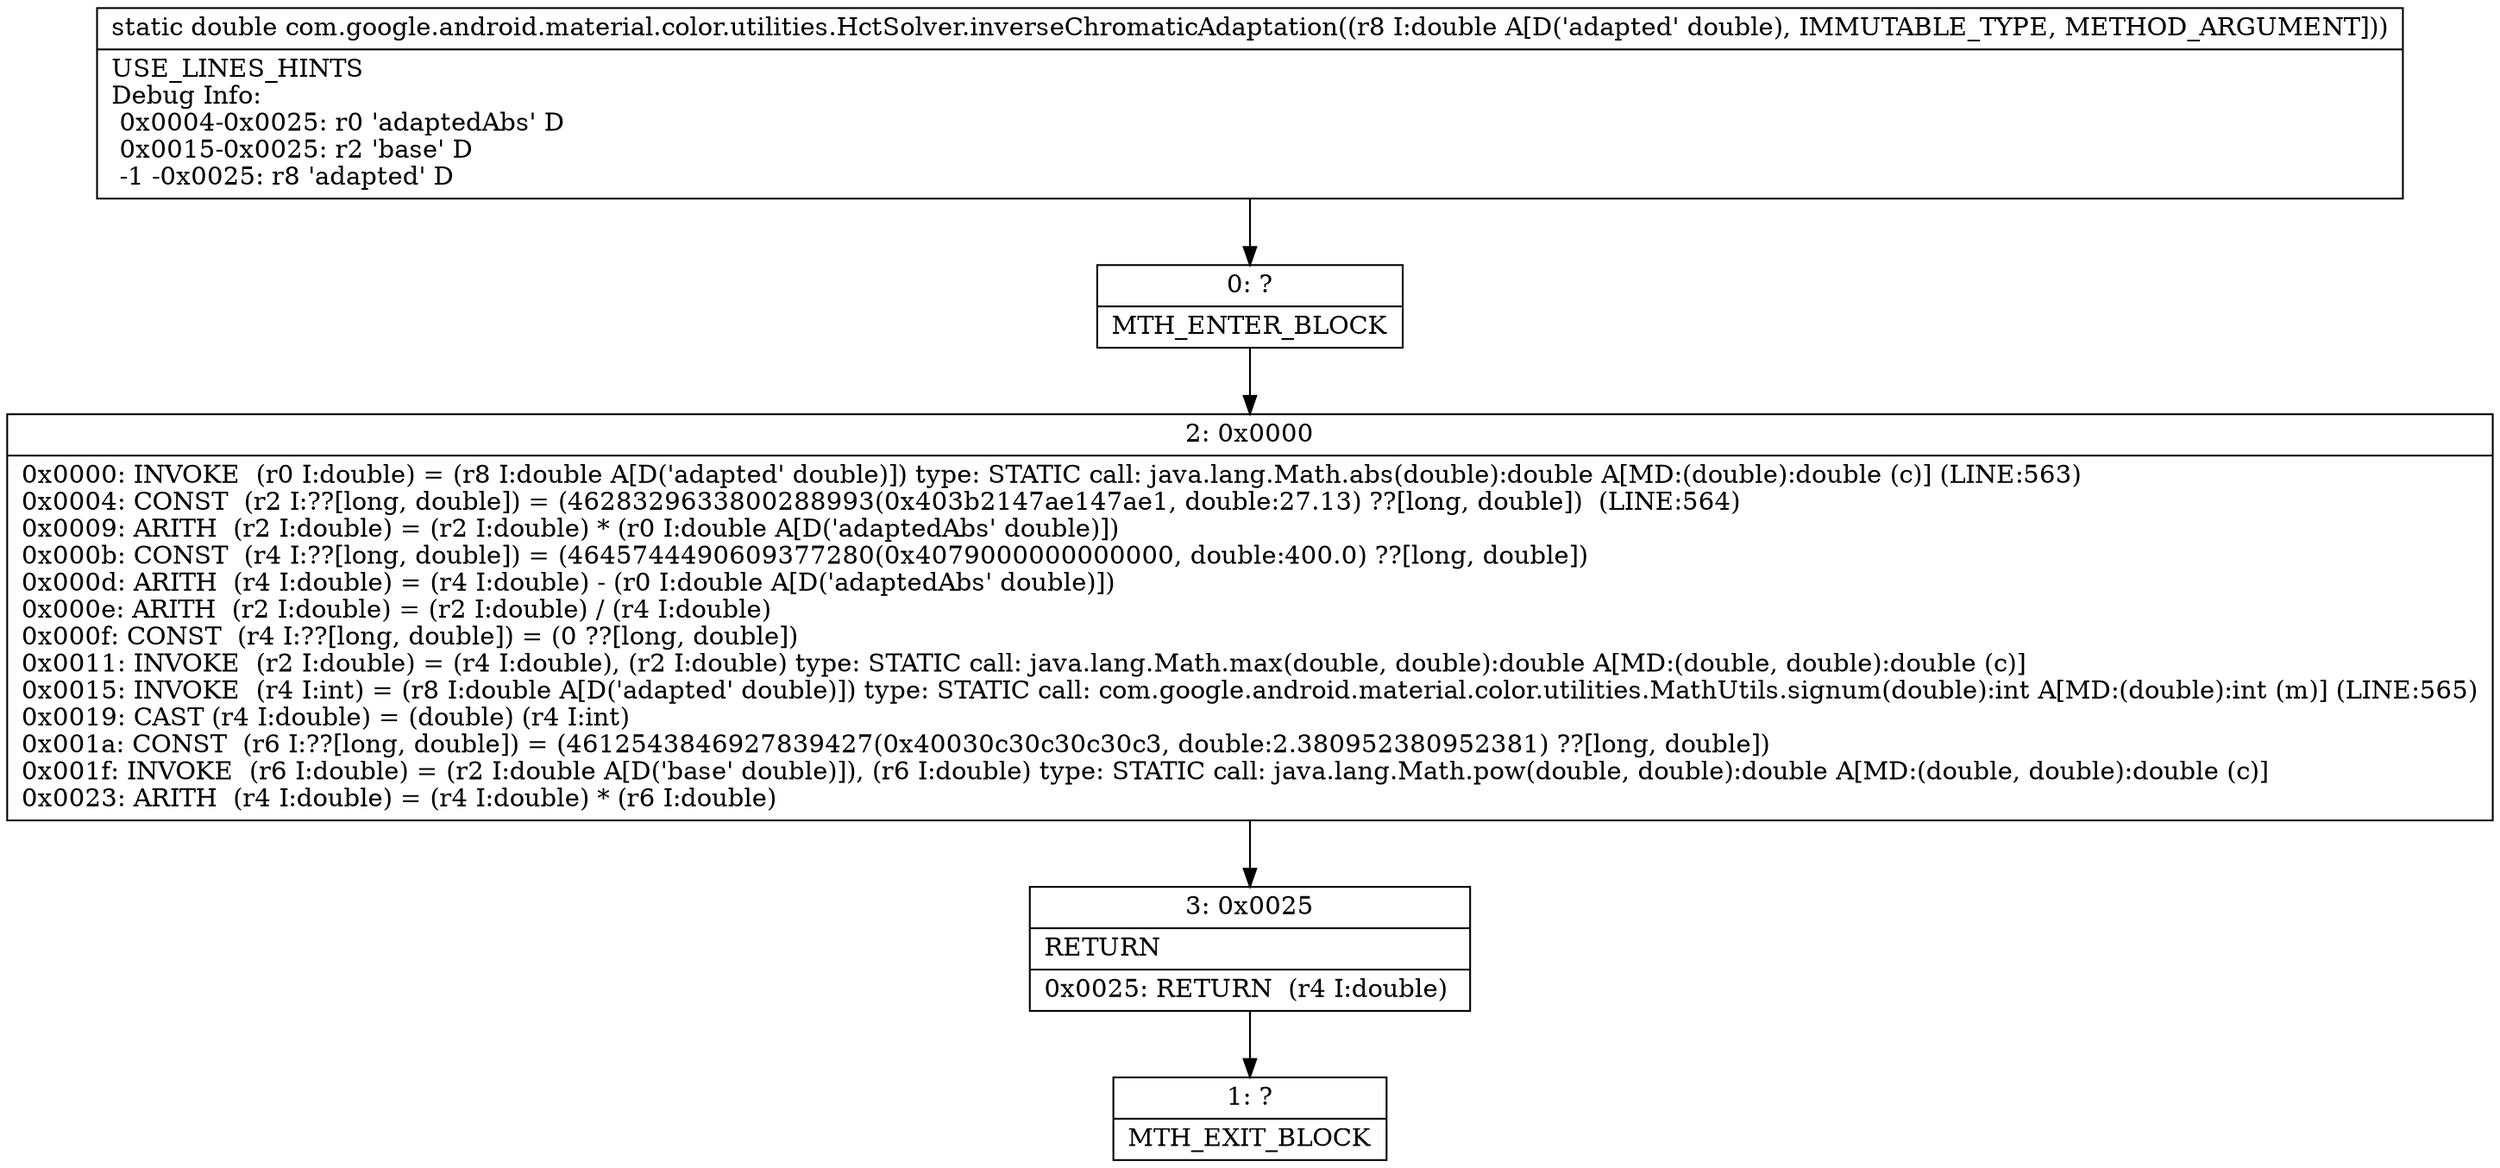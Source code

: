 digraph "CFG forcom.google.android.material.color.utilities.HctSolver.inverseChromaticAdaptation(D)D" {
Node_0 [shape=record,label="{0\:\ ?|MTH_ENTER_BLOCK\l}"];
Node_2 [shape=record,label="{2\:\ 0x0000|0x0000: INVOKE  (r0 I:double) = (r8 I:double A[D('adapted' double)]) type: STATIC call: java.lang.Math.abs(double):double A[MD:(double):double (c)] (LINE:563)\l0x0004: CONST  (r2 I:??[long, double]) = (4628329633800288993(0x403b2147ae147ae1, double:27.13) ??[long, double])  (LINE:564)\l0x0009: ARITH  (r2 I:double) = (r2 I:double) * (r0 I:double A[D('adaptedAbs' double)]) \l0x000b: CONST  (r4 I:??[long, double]) = (4645744490609377280(0x4079000000000000, double:400.0) ??[long, double]) \l0x000d: ARITH  (r4 I:double) = (r4 I:double) \- (r0 I:double A[D('adaptedAbs' double)]) \l0x000e: ARITH  (r2 I:double) = (r2 I:double) \/ (r4 I:double) \l0x000f: CONST  (r4 I:??[long, double]) = (0 ??[long, double]) \l0x0011: INVOKE  (r2 I:double) = (r4 I:double), (r2 I:double) type: STATIC call: java.lang.Math.max(double, double):double A[MD:(double, double):double (c)]\l0x0015: INVOKE  (r4 I:int) = (r8 I:double A[D('adapted' double)]) type: STATIC call: com.google.android.material.color.utilities.MathUtils.signum(double):int A[MD:(double):int (m)] (LINE:565)\l0x0019: CAST (r4 I:double) = (double) (r4 I:int) \l0x001a: CONST  (r6 I:??[long, double]) = (4612543846927839427(0x40030c30c30c30c3, double:2.380952380952381) ??[long, double]) \l0x001f: INVOKE  (r6 I:double) = (r2 I:double A[D('base' double)]), (r6 I:double) type: STATIC call: java.lang.Math.pow(double, double):double A[MD:(double, double):double (c)]\l0x0023: ARITH  (r4 I:double) = (r4 I:double) * (r6 I:double) \l}"];
Node_3 [shape=record,label="{3\:\ 0x0025|RETURN\l|0x0025: RETURN  (r4 I:double) \l}"];
Node_1 [shape=record,label="{1\:\ ?|MTH_EXIT_BLOCK\l}"];
MethodNode[shape=record,label="{static double com.google.android.material.color.utilities.HctSolver.inverseChromaticAdaptation((r8 I:double A[D('adapted' double), IMMUTABLE_TYPE, METHOD_ARGUMENT]))  | USE_LINES_HINTS\lDebug Info:\l  0x0004\-0x0025: r0 'adaptedAbs' D\l  0x0015\-0x0025: r2 'base' D\l  \-1 \-0x0025: r8 'adapted' D\l}"];
MethodNode -> Node_0;Node_0 -> Node_2;
Node_2 -> Node_3;
Node_3 -> Node_1;
}

